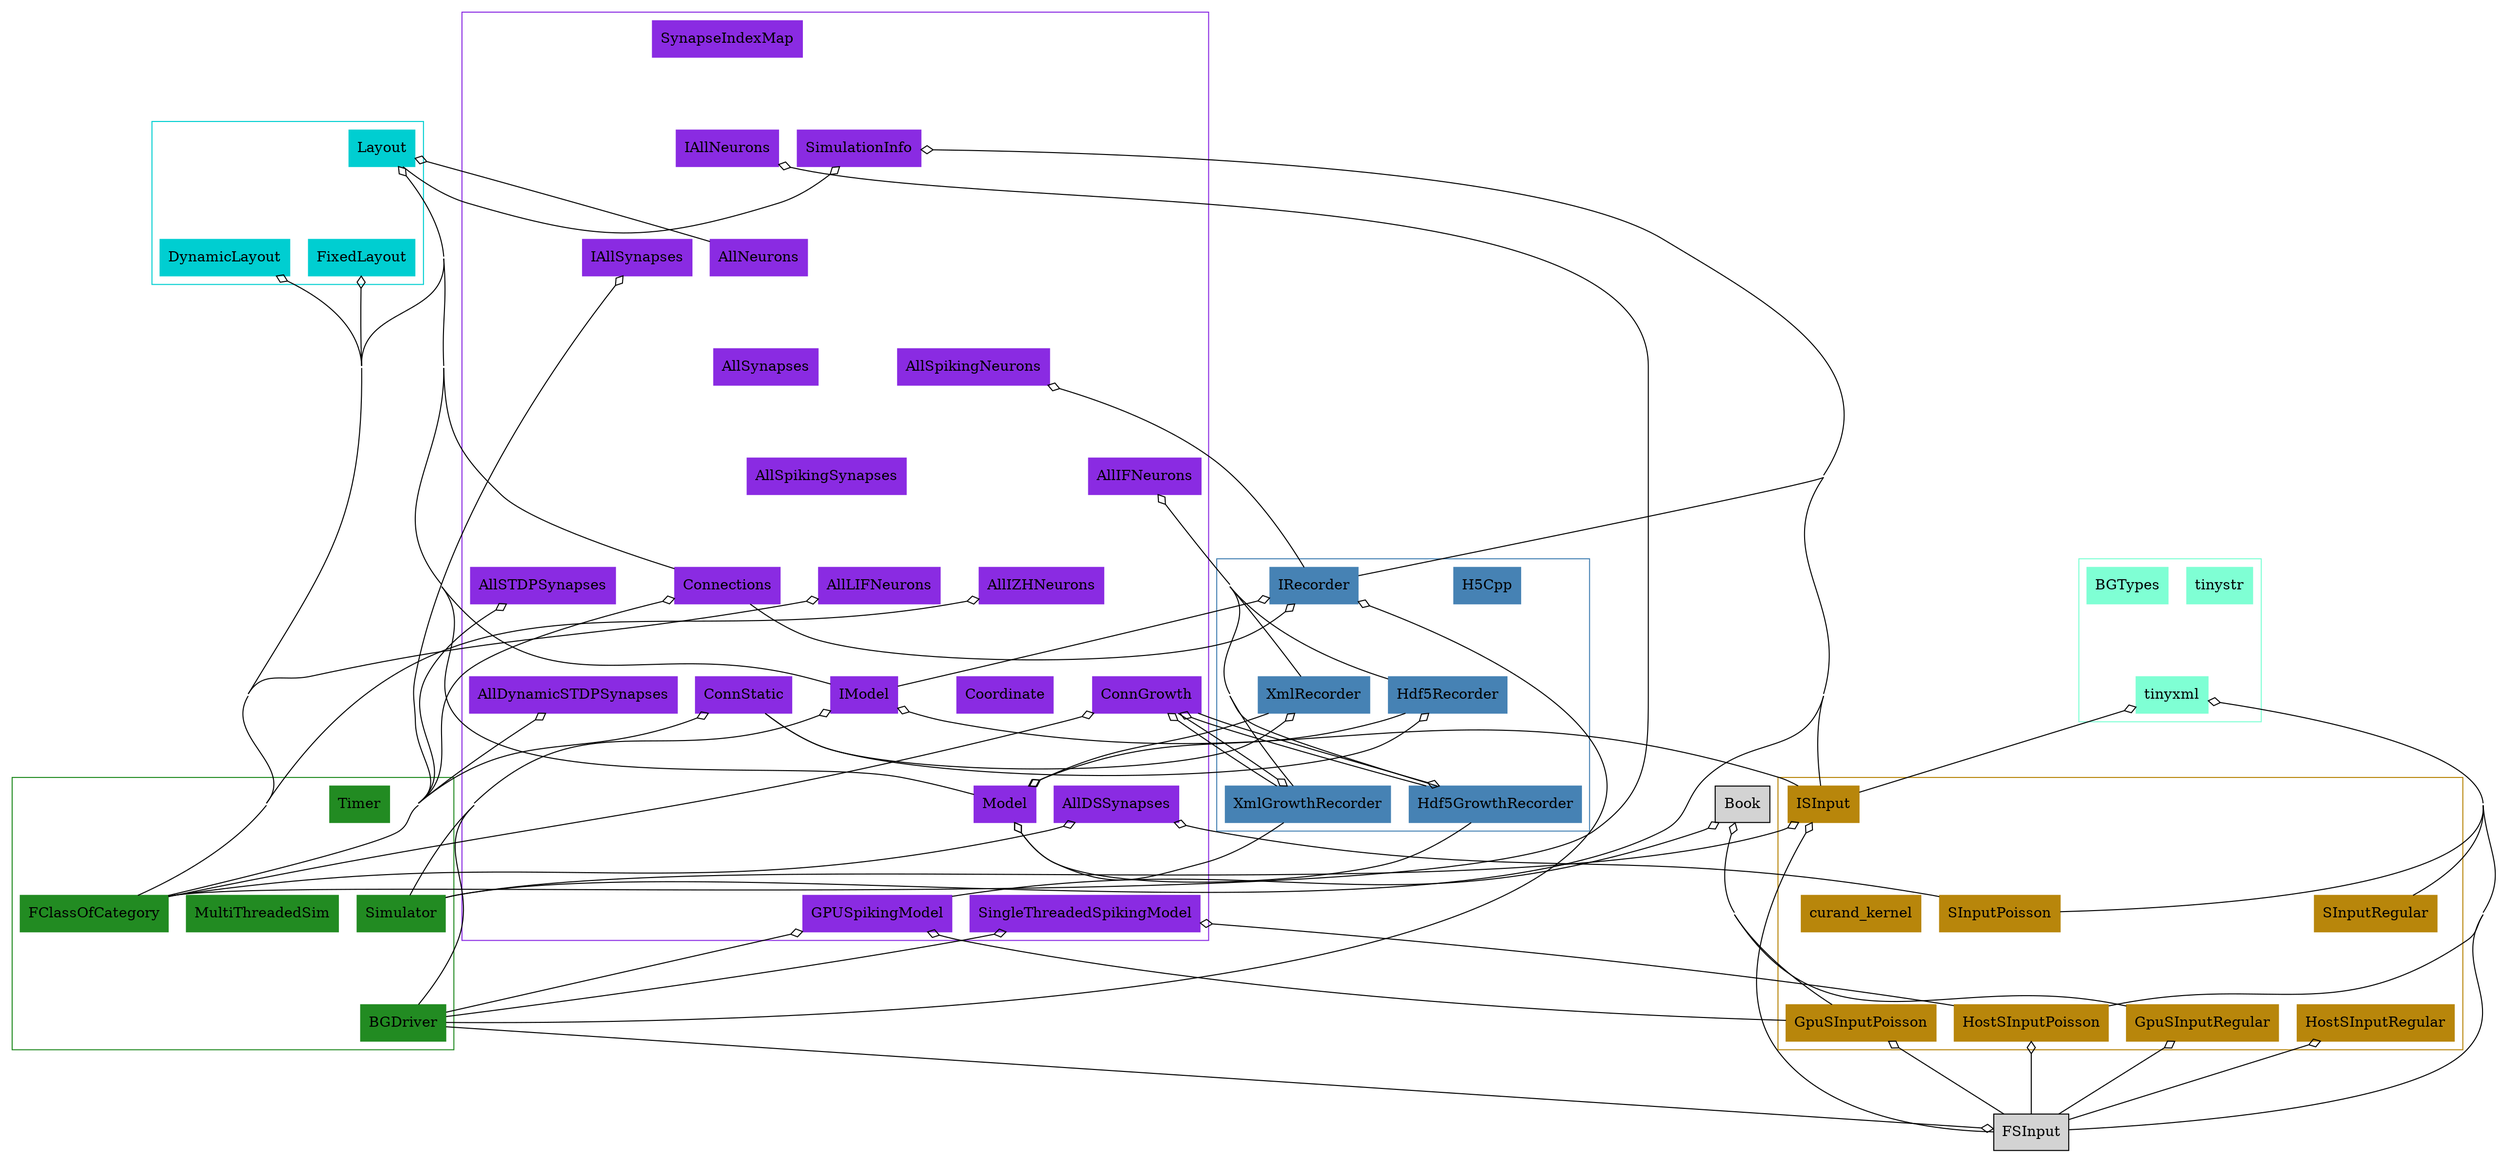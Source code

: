 //BrainGrid Overview
//Written in the Dot language (See Graphviz)

digraph {




	subgraph clusterA {
		node [shape = record];

		color = forestgreen
		BGDriver[label = BGDriver, style = filled, color = forestgreen];
		FClassOfCategory[label = FClassOfCategory, style = filled, color = forestgreen];
		MultiThreadedSim[label = MultiThreadedSim, style = filled, color = forestgreen];
		Simulator[label = Simulator, style = filled, color = forestgreen];
		Timer[label = Timer, style = filled, color = forestgreen];


		//------LAYOUT FOR SUBGRAPH------


		rankdir = BT; // Rank Direction Bottom to Top
		nodesep = 0.98; // Node Separation
		ranksep = 0.98; // Rank Separation


		//INHERITANCE//



		//COMPOSITION//


		BGDriver -> FClassOfCategory [style=invis];
		BGDriver -> MultiThreadedSim [style=invis];
		BGDriver -> Simulator [style=invis];

		Simulator -> Timer [style=invis];
	}//end subgraph A


	subgraph clusterB {
		node [shape = record];

		color = blueviolet
		AllDSSynapses[label = AllDSSynapses, style = filled, color = blueviolet];
		AllDynamicSTDPSynapses[label = AllDynamicSTDPSynapses, style = filled, color = blueviolet];
		AllIFNeurons[label = AllIFNeurons, style = filled, color = blueviolet];
		AllIZHNeurons[label = AllIZHNeurons, style = filled, color = blueviolet];
		AllLIFNeurons[label = AllLIFNeurons, style = filled, color = blueviolet];
		AllNeurons[label = AllNeurons, style = filled, color = blueviolet];
		AllSTDPSynapses[label = AllSTDPSynapses, style = filled, color = blueviolet];
		AllSpikingNeurons[label = AllSpikingNeurons, style = filled, color = blueviolet];
		AllSpikingSynapses[label = AllSpikingSynapses, style = filled, color = blueviolet];
		AllSynapses[label = AllSynapses, style = filled, color = blueviolet];
		ConnGrowth[label = ConnGrowth, style = filled, color = blueviolet];
		ConnStatic[label = ConnStatic, style = filled, color = blueviolet];
		Connections[label = Connections, style = filled, color = blueviolet];
		Coordinate[label = Coordinate, style = filled, color = blueviolet];
		GPUSpikingModel[label = GPUSpikingModel, style = filled, color = blueviolet];
		IAllNeurons[label = IAllNeurons, style = filled, color = blueviolet];
		IAllSynapses[label = IAllSynapses, style = filled, color = blueviolet];
		IModel[label = IModel, style = filled, color = blueviolet];
		Model[label = Model, style = filled, color = blueviolet];
		SimulationInfo[label = SimulationInfo, style = filled, color = blueviolet];
		SingleThreadedSpikingModel[label = SingleThreadedSpikingModel, style = filled, color = blueviolet];
		SynapseIndexMap[label = SynapseIndexMap, style = filled, color = blueviolet];


		//------LAYOUT FOR SUBGRAPH------


		rankdir = BT; // Rank Direction Bottom to Top
		nodesep = 0.98; // Node Separation
		ranksep = 0.98; // Rank Separation


		//INHERITANCE//


		AllDSSynapses -> AllSpikingSynapses [style=invis];

		AllDynamicSTDPSynapses -> AllSTDPSynapses [style=invis];

		AllIFNeurons -> AllSpikingNeurons [style=invis];

		AllIZHNeurons -> AllIFNeurons [style=invis];

		AllLIFNeurons -> AllIFNeurons [style=invis];

		AllNeurons -> IAllNeurons [style=invis];

		AllSTDPSynapses -> AllSpikingSynapses [style=invis];
		AllSTDPSynapses -> IAllNeurons [style=invis];

		AllSpikingNeurons -> AllNeurons [style=invis];

		AllSpikingSynapses -> AllSynapses [style=invis];

		AllSynapses -> IAllSynapses [style=invis];

		ConnGrowth -> Connections [style=invis];
		ConnGrowth -> IAllSynapses [style=invis];
		ConnGrowth -> SimulationInfo [style=invis];

		ConnStatic -> Connections [style=invis];
		ConnStatic -> IAllSynapses [style=invis];
		ConnStatic -> SimulationInfo [style=invis];

		GPUSpikingModel -> AllSpikingNeurons [style=invis];
		GPUSpikingModel -> AllSpikingSynapses [style=invis];
		GPUSpikingModel -> Model [style=invis];

		Model -> IModel [style=invis];

		SingleThreadedSpikingModel -> Model [style=invis];


		//COMPOSITION//


		AllLIFNeurons -> AllSpikingSynapses [style=invis];

		AllNeurons -> SimulationInfo [style=invis];
		AllNeurons -> SynapseIndexMap [style=invis];

		AllSpikingNeurons -> AllSpikingSynapses [style=invis];
		AllSpikingNeurons -> SimulationInfo [style=invis];

		AllSpikingSynapses -> AllSpikingNeurons [style=invis];

		AllSynapses -> AllNeurons [style=invis];
		AllSynapses -> SimulationInfo [style=invis];

		Connections -> AllSpikingNeurons [style=invis];
		Connections -> AllSpikingSynapses [style=invis];
		Connections -> IAllSynapses [style=invis];
		Connections -> SimulationInfo [style=invis];

		IAllNeurons -> SynapseIndexMap [style=invis];

		IAllSynapses -> SimulationInfo [style=invis];
		IAllSynapses -> SynapseIndexMap [style=invis];

		IModel -> Connections [style=invis];
		IModel -> IAllNeurons [style=invis];
		IModel -> IAllSynapses [style=invis];
		IModel -> SimulationInfo [style=invis];

		Model -> ConnGrowth [style=invis];
		Model -> Coordinate [style=invis];
		Model -> SynapseIndexMap [style=invis];

		SingleThreadedSpikingModel -> AllDSSynapses [style=invis];
	}//end subgraph B


	subgraph clusterC {
		node [shape = record];

		color = steelblue
		H5Cpp[label = H5Cpp, style = filled, color = steelblue];
		Hdf5GrowthRecorder[label = Hdf5GrowthRecorder, style = filled, color = steelblue];
		Hdf5Recorder[label = Hdf5Recorder, style = filled, color = steelblue];
		IRecorder[label = IRecorder, style = filled, color = steelblue];
		XmlGrowthRecorder[label = XmlGrowthRecorder, style = filled, color = steelblue];
		XmlRecorder[label = XmlRecorder, style = filled, color = steelblue];


		//------LAYOUT FOR SUBGRAPH------


		rankdir = BT; // Rank Direction Bottom to Top
		nodesep = 0.98; // Node Separation
		ranksep = 0.98; // Rank Separation


		//INHERITANCE//


		Hdf5GrowthRecorder -> Hdf5Recorder [style=invis];

		Hdf5Recorder -> IRecorder [style=invis];

		XmlGrowthRecorder -> XmlRecorder [style=invis];

		XmlRecorder -> IRecorder [style=invis];


		//COMPOSITION//


		Hdf5GrowthRecorder -> H5Cpp [style=invis];

		Hdf5Recorder -> H5Cpp [style=invis];
	}//end subgraph C


	subgraph clusterD {
		node [shape = record];

		color = darkturquoise
		DynamicLayout[label = DynamicLayout, style = filled, color = darkturquoise];
		FixedLayout[label = FixedLayout, style = filled, color = darkturquoise];
		Layout[label = Layout, style = filled, color = darkturquoise];


		//------LAYOUT FOR SUBGRAPH------


		rankdir = BT; // Rank Direction Bottom to Top
		nodesep = 0.98; // Node Separation
		ranksep = 0.98; // Rank Separation


		//INHERITANCE//


		DynamicLayout -> Layout [style=invis];

		FixedLayout -> Layout [style=invis];


		//COMPOSITION//

	}//end subgraph D


	subgraph clusterE {
		node [shape = record];

		color = darkgoldenrod
		GpuSInputPoisson[label = GpuSInputPoisson, style = filled, color = darkgoldenrod];
		GpuSInputRegular[label = GpuSInputRegular, style = filled, color = darkgoldenrod];
		HostSInputPoisson[label = HostSInputPoisson, style = filled, color = darkgoldenrod];
		HostSInputRegular[label = HostSInputRegular, style = filled, color = darkgoldenrod];
		ISInput[label = ISInput, style = filled, color = darkgoldenrod];
		SInputPoisson[label = SInputPoisson, style = filled, color = darkgoldenrod];
		SInputRegular[label = SInputRegular, style = filled, color = darkgoldenrod];
		curand_kernel[label = curand_kernel, style = filled, color = darkgoldenrod];


		//------LAYOUT FOR SUBGRAPH------


		rankdir = BT; // Rank Direction Bottom to Top
		nodesep = 0.98; // Node Separation
		ranksep = 0.98; // Rank Separation


		//INHERITANCE//


		GpuSInputPoisson -> SInputPoisson [style=invis];

		GpuSInputRegular -> SInputRegular [style=invis];

		HostSInputPoisson -> SInputPoisson [style=invis];

		HostSInputRegular -> SInputRegular [style=invis];

		SInputPoisson -> ISInput [style=invis];

		SInputRegular -> ISInput [style=invis];


		//COMPOSITION//


		GpuSInputPoisson -> curand_kernel [style=invis];
	}//end subgraph E


	subgraph clusterF {
		node [shape = record];

		color = aquamarine
		BGTypes[label = BGTypes, style = filled, color = aquamarine];
		tinystr[label = tinystr, style = filled, color = aquamarine];
		tinyxml[label = tinyxml, style = filled, color = aquamarine];


		//------LAYOUT FOR SUBGRAPH------


		rankdir = BT; // Rank Direction Bottom to Top
		nodesep = 0.98; // Node Separation
		ranksep = 0.98; // Rank Separation


		//INHERITANCE//



		//COMPOSITION//


		tinyxml -> BGTypes [style=invis];
		tinyxml -> tinystr [style=invis];
	}//end subgraph F


	subgraph G {
		node [shape = record];

		FSInput[label = FSInput, style = filled];


		//------LAYOUT FOR SUBGRAPH------


		rankdir = BT; // Rank Direction Bottom to Top
		nodesep = 0.98; // Node Separation
		ranksep = 0.98; // Rank Separation


		//INHERITANCE//



		//COMPOSITION//

	}//end subgraph G


	subgraph H {
		node [shape = record];

		Book[label = Book, style = filled];


		//------LAYOUT FOR SUBGRAPH------


		rankdir = BT; // Rank Direction Bottom to Top
		nodesep = 0.98; // Node Separation
		ranksep = 0.98; // Rank Separation


		//INHERITANCE//



		//COMPOSITION//

	}//end subgraph H
//-------LAYOUT OF RELATIONSHIPS BETWEEN SUBGRAPHS------//
rankdir = BT; // Rank Direction Top to Bottom
nodesep = 0.245; // Node Separation
ranksep = 0.98; // Rank Separation
concentrate = true;

BGDriver -> IModel [arrowhead=ediamond];
BGDriver -> IRecorder [arrowhead=ediamond];
BGDriver -> FSInput [arrowhead=ediamond];
BGDriver -> GPUSpikingModel [arrowhead=ediamond];
BGDriver -> SingleThreadedSpikingModel [arrowhead=ediamond];
AllNeurons -> Layout [arrowhead=ediamond];
IAllNeurons -> Layout [arrowhead=ediamond];
Layout -> SimulationInfo [arrowhead=ediamond];
Model -> Layout [arrowhead=ediamond];
ConnGrowth -> XmlGrowthRecorder [arrowhead=ediamond];
ConnGrowth -> Hdf5GrowthRecorder [arrowhead=ediamond];
Hdf5GrowthRecorder -> Model [arrowhead=ediamond];
Hdf5GrowthRecorder -> AllIFNeurons [arrowhead=ediamond];
Hdf5GrowthRecorder -> ConnGrowth [arrowhead=ediamond];
Hdf5Recorder -> Model [arrowhead=ediamond];
Hdf5Recorder -> AllIFNeurons [arrowhead=ediamond];
IRecorder -> SimulationInfo [arrowhead=ediamond];
IRecorder -> AllSpikingNeurons [arrowhead=ediamond];
XmlGrowthRecorder -> Model [arrowhead=ediamond];
XmlGrowthRecorder -> AllIFNeurons [arrowhead=ediamond];
XmlGrowthRecorder -> ConnGrowth [arrowhead=ediamond];
XmlRecorder -> Model [arrowhead=ediamond];
XmlRecorder -> AllIFNeurons [arrowhead=ediamond];
XmlRecorder -> ConnGrowth [arrowhead=ediamond];
Connections -> Layout [arrowhead=ediamond];
Connections -> IRecorder [arrowhead=ediamond];
IModel -> IRecorder [arrowhead=ediamond];
IModel -> Layout [arrowhead=ediamond];
GPUSpikingModel -> Book [arrowhead=ediamond];
Simulator -> SimulationInfo [arrowhead=ediamond];
Simulator -> IModel [arrowhead=ediamond];
Simulator -> ISInput [arrowhead=ediamond];
ISInput -> SimulationInfo [arrowhead=ediamond];
ISInput -> IModel [arrowhead=ediamond];
ISInput -> tinyxml [arrowhead=ediamond];
FSInput -> ISInput [arrowhead=ediamond];
FSInput -> HostSInputRegular [arrowhead=ediamond];
FSInput -> HostSInputPoisson [arrowhead=ediamond];
FSInput -> GpuSInputRegular [arrowhead=ediamond];
FSInput -> GpuSInputPoisson [arrowhead=ediamond];
FSInput -> tinyxml [arrowhead=ediamond];
GpuSInputPoisson -> GPUSpikingModel [arrowhead=ediamond];
GpuSInputPoisson -> Book [arrowhead=ediamond];
SInputPoisson -> AllDSSynapses [arrowhead=ediamond];
SInputPoisson -> tinyxml [arrowhead=ediamond];
GpuSInputRegular -> Book [arrowhead=ediamond];
SInputRegular -> tinyxml [arrowhead=ediamond];
HostSInputPoisson -> SingleThreadedSpikingModel [arrowhead=ediamond];
HostSInputPoisson -> tinyxml [arrowhead=ediamond];
FClassOfCategory -> IAllNeurons [arrowhead=ediamond];
FClassOfCategory -> IAllSynapses [arrowhead=ediamond];
FClassOfCategory -> Connections [arrowhead=ediamond];
FClassOfCategory -> Layout [arrowhead=ediamond];
FClassOfCategory -> AllLIFNeurons [arrowhead=ediamond];
FClassOfCategory -> AllIZHNeurons [arrowhead=ediamond];
FClassOfCategory -> AllDSSynapses [arrowhead=ediamond];
FClassOfCategory -> AllSTDPSynapses [arrowhead=ediamond];
FClassOfCategory -> AllDynamicSTDPSynapses [arrowhead=ediamond];
FClassOfCategory -> ConnGrowth [arrowhead=ediamond];
FClassOfCategory -> ConnStatic [arrowhead=ediamond];
FClassOfCategory -> FixedLayout [arrowhead=ediamond];
FClassOfCategory -> DynamicLayout [arrowhead=ediamond];
ConnStatic -> XmlRecorder [arrowhead=ediamond];
ConnStatic -> Hdf5Recorder [arrowhead=ediamond];
}//End digraph declaration
